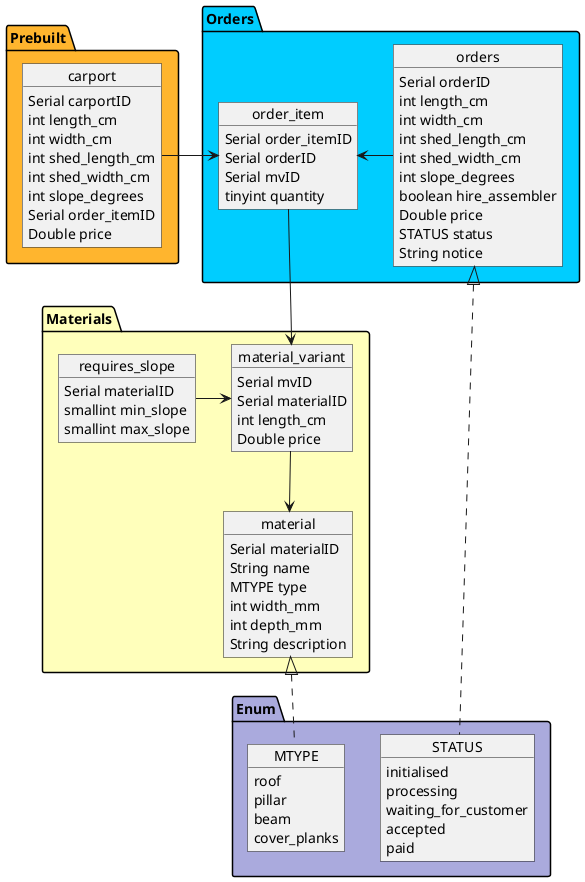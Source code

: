 @startuml
package "Prebuilt" #FFB52E {
    Object carport {
        Serial carportID
        int length_cm
        int width_cm
        int shed_length_cm
        int shed_width_cm
        int slope_degrees
        Serial order_itemID
        Double price
    }
}

package "Materials" #ffb {
    Object material_variant {
        Serial mvID
        Serial materialID
        int length_cm
        Double price
    }
    Object material {
        Serial materialID
        String name
        MTYPE type
        int width_mm
        int depth_mm
        String description
    }

    'nice to have - if a material has this it's a roof that requires a slope
    Object requires_slope {
        Serial materialID
        smallint min_slope
        smallint max_slope
    }
}

package "Orders" #00CDFF {
    Object order_item {
        Serial order_itemID
        Serial orderID
        Serial mvID
        tinyint quantity
    }
    Object orders {
        Serial orderID
        int length_cm
        int width_cm
        int shed_length_cm
        int shed_width_cm
        int slope_degrees
        boolean hire_assembler
        Double price
        STATUS status
        String notice
    }
}

package Enum #aad {
    Object STATUS {
        initialised
        processing
        waiting_for_customer
        accepted
        paid
    }
    Object MTYPE {
        roof
        pillar
        beam
        cover_planks
    }
}

orders <|.. STATUS
material <|.. MTYPE
order_item --> material_variant
carport -> order_item
order_item <- orders
material_variant --> material
requires_slope -> material_variant

@enduml